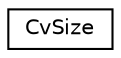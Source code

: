 digraph "Graphical Class Hierarchy"
{
 // LATEX_PDF_SIZE
  edge [fontname="Helvetica",fontsize="10",labelfontname="Helvetica",labelfontsize="10"];
  node [fontname="Helvetica",fontsize="10",shape=record];
  rankdir="LR";
  Node0 [label="CvSize",height=0.2,width=0.4,color="black", fillcolor="white", style="filled",URL="$struct_cv_size.html",tooltip=" "];
}
